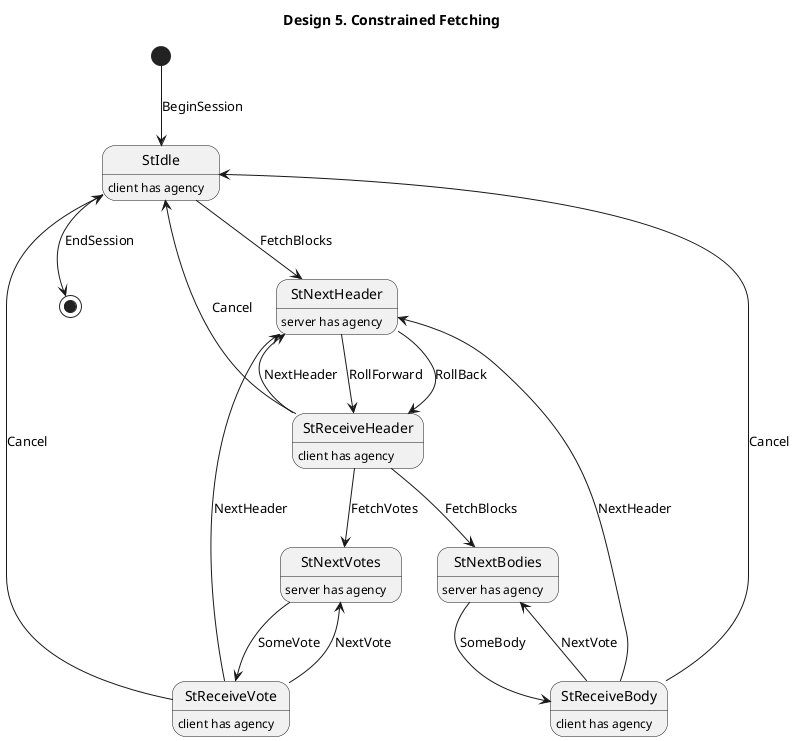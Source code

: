 @startuml
title Design 5. Constrained Fetching

StIdle : client has agency
[*] --> StIdle : BeginSession
 
StNextHeader : server has agency
StReceiveHeader : client has agency
StIdle --> StNextHeader : FetchBlocks
StNextHeader --> StReceiveHeader : RollForward
StNextHeader --> StReceiveHeader : RollBack
StReceiveHeader --> StIdle : Cancel
StReceiveHeader --> StNextHeader : NextHeader

StNextVotes : server has agency
StReceiveVote : client has agency
StReceiveHeader --> StNextVotes : FetchVotes
StNextVotes --> StReceiveVote : SomeVote
StReceiveVote --> StNextVotes : NextVote
StReceiveVote --> StNextHeader : NextHeader
StReceiveVote --> StIdle : Cancel

StNextBodies : server has agency
StReceiveBody : client has agency
StReceiveHeader --> StNextBodies : FetchBlocks
StNextBodies --> StReceiveBody : SomeBody
StReceiveBody --> StNextBodies : NextVote
StReceiveBody --> StNextHeader : NextHeader
StReceiveBody --> StIdle : Cancel

StIdle --> [*] : EndSession

@enduml
